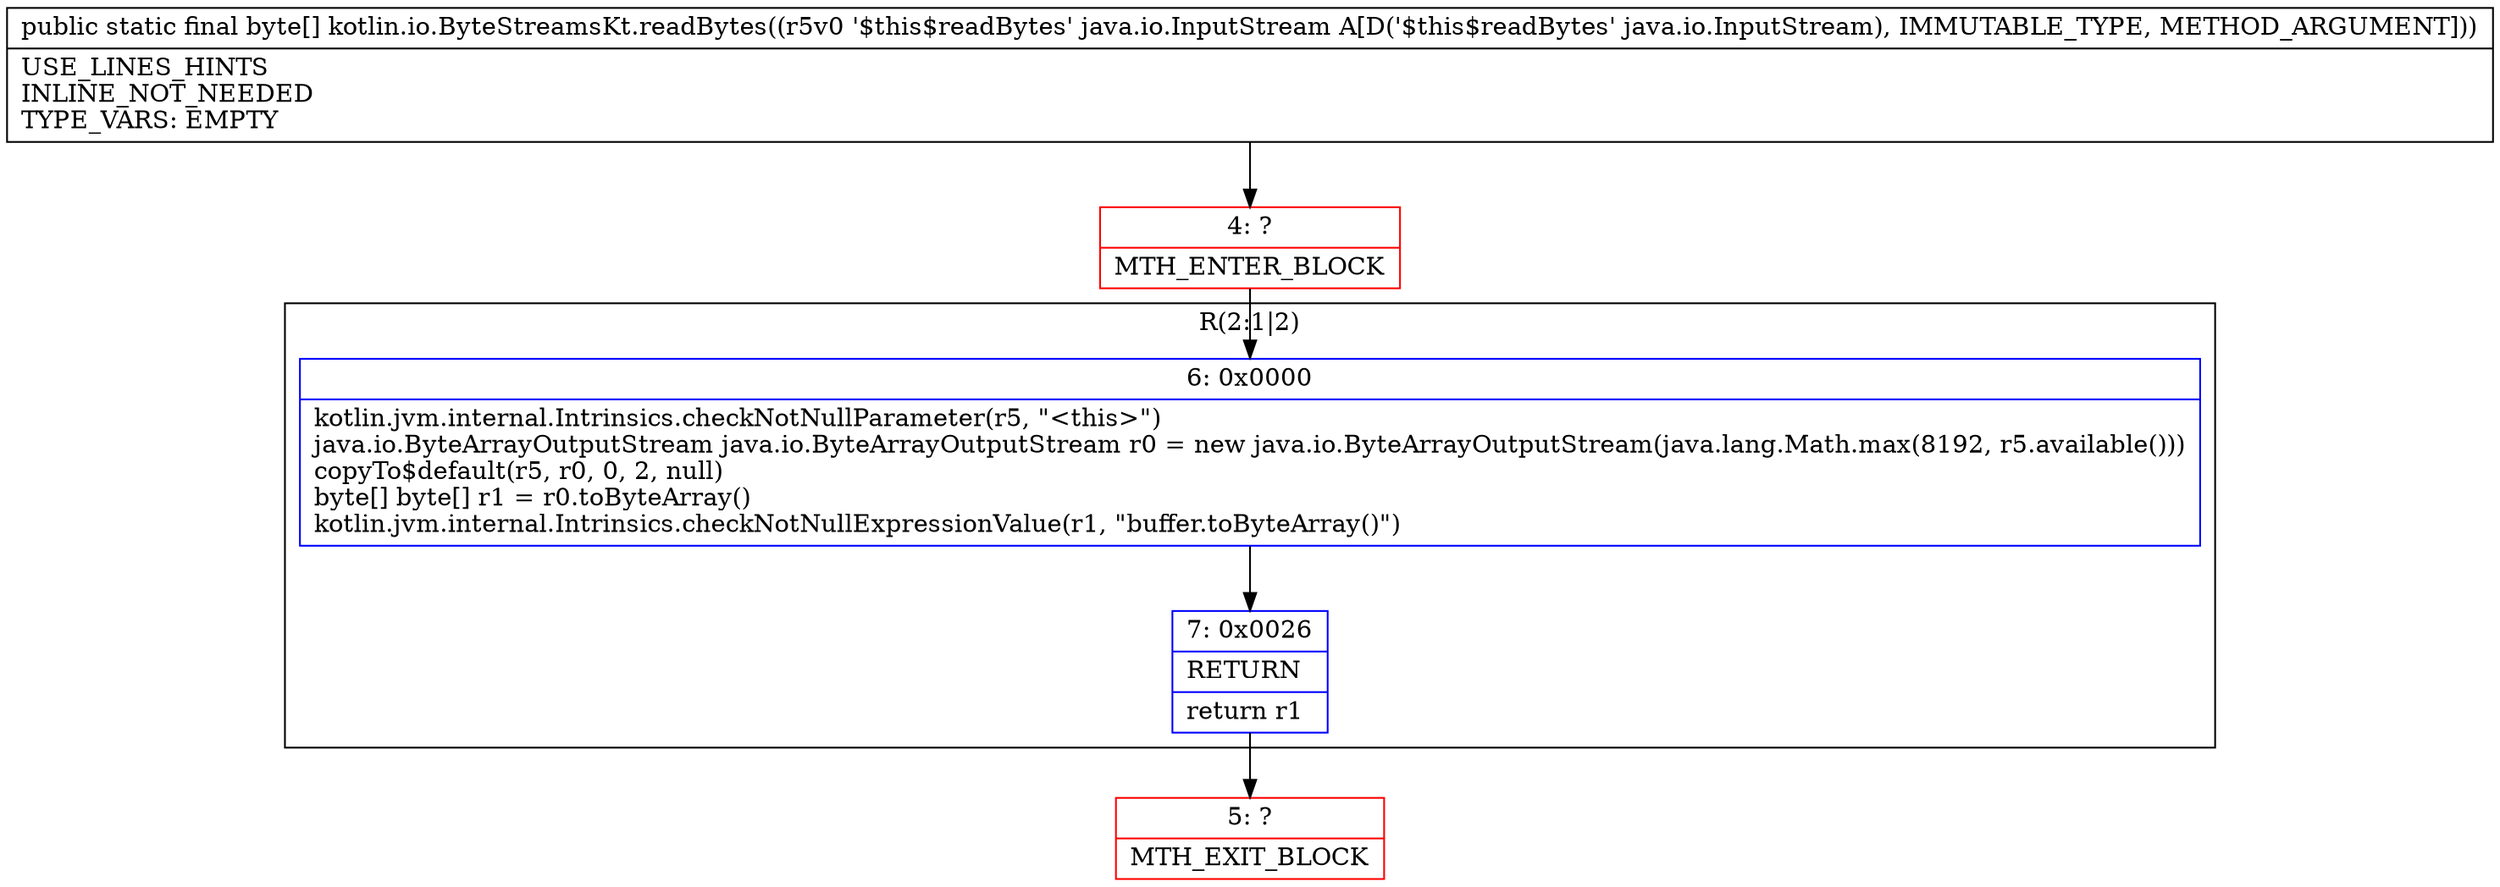 digraph "CFG forkotlin.io.ByteStreamsKt.readBytes(Ljava\/io\/InputStream;)[B" {
subgraph cluster_Region_518790639 {
label = "R(2:1|2)";
node [shape=record,color=blue];
Node_6 [shape=record,label="{6\:\ 0x0000|kotlin.jvm.internal.Intrinsics.checkNotNullParameter(r5, \"\<this\>\")\ljava.io.ByteArrayOutputStream java.io.ByteArrayOutputStream r0 = new java.io.ByteArrayOutputStream(java.lang.Math.max(8192, r5.available()))\lcopyTo$default(r5, r0, 0, 2, null)\lbyte[] byte[] r1 = r0.toByteArray()\lkotlin.jvm.internal.Intrinsics.checkNotNullExpressionValue(r1, \"buffer.toByteArray()\")\l}"];
Node_7 [shape=record,label="{7\:\ 0x0026|RETURN\l|return r1\l}"];
}
Node_4 [shape=record,color=red,label="{4\:\ ?|MTH_ENTER_BLOCK\l}"];
Node_5 [shape=record,color=red,label="{5\:\ ?|MTH_EXIT_BLOCK\l}"];
MethodNode[shape=record,label="{public static final byte[] kotlin.io.ByteStreamsKt.readBytes((r5v0 '$this$readBytes' java.io.InputStream A[D('$this$readBytes' java.io.InputStream), IMMUTABLE_TYPE, METHOD_ARGUMENT]))  | USE_LINES_HINTS\lINLINE_NOT_NEEDED\lTYPE_VARS: EMPTY\l}"];
MethodNode -> Node_4;Node_6 -> Node_7;
Node_7 -> Node_5;
Node_4 -> Node_6;
}

